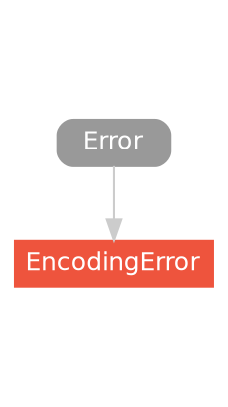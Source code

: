 strict digraph "EncodingError - Type Hierarchy - SwiftDoc.org" {
    pad="0.1,0.8"
    node [shape=box, style="filled,rounded", color="#999999", fillcolor="#999999", fontcolor=white, fontname=Helvetica, fontnames="Helvetica,sansserif", fontsize=12, margin="0.07,0.05", height="0.3"]
    edge [color="#cccccc"]
    "EncodingError" [URL="/type/EncodingError/", style="filled", fillcolor="#ee543d", color="#ee543d"]
    "Error" [URL="/protocol/Error/hierarchy/"]    "Error" -> "EncodingError"
    subgraph Types {
        rank = max; "EncodingError";
    }
}